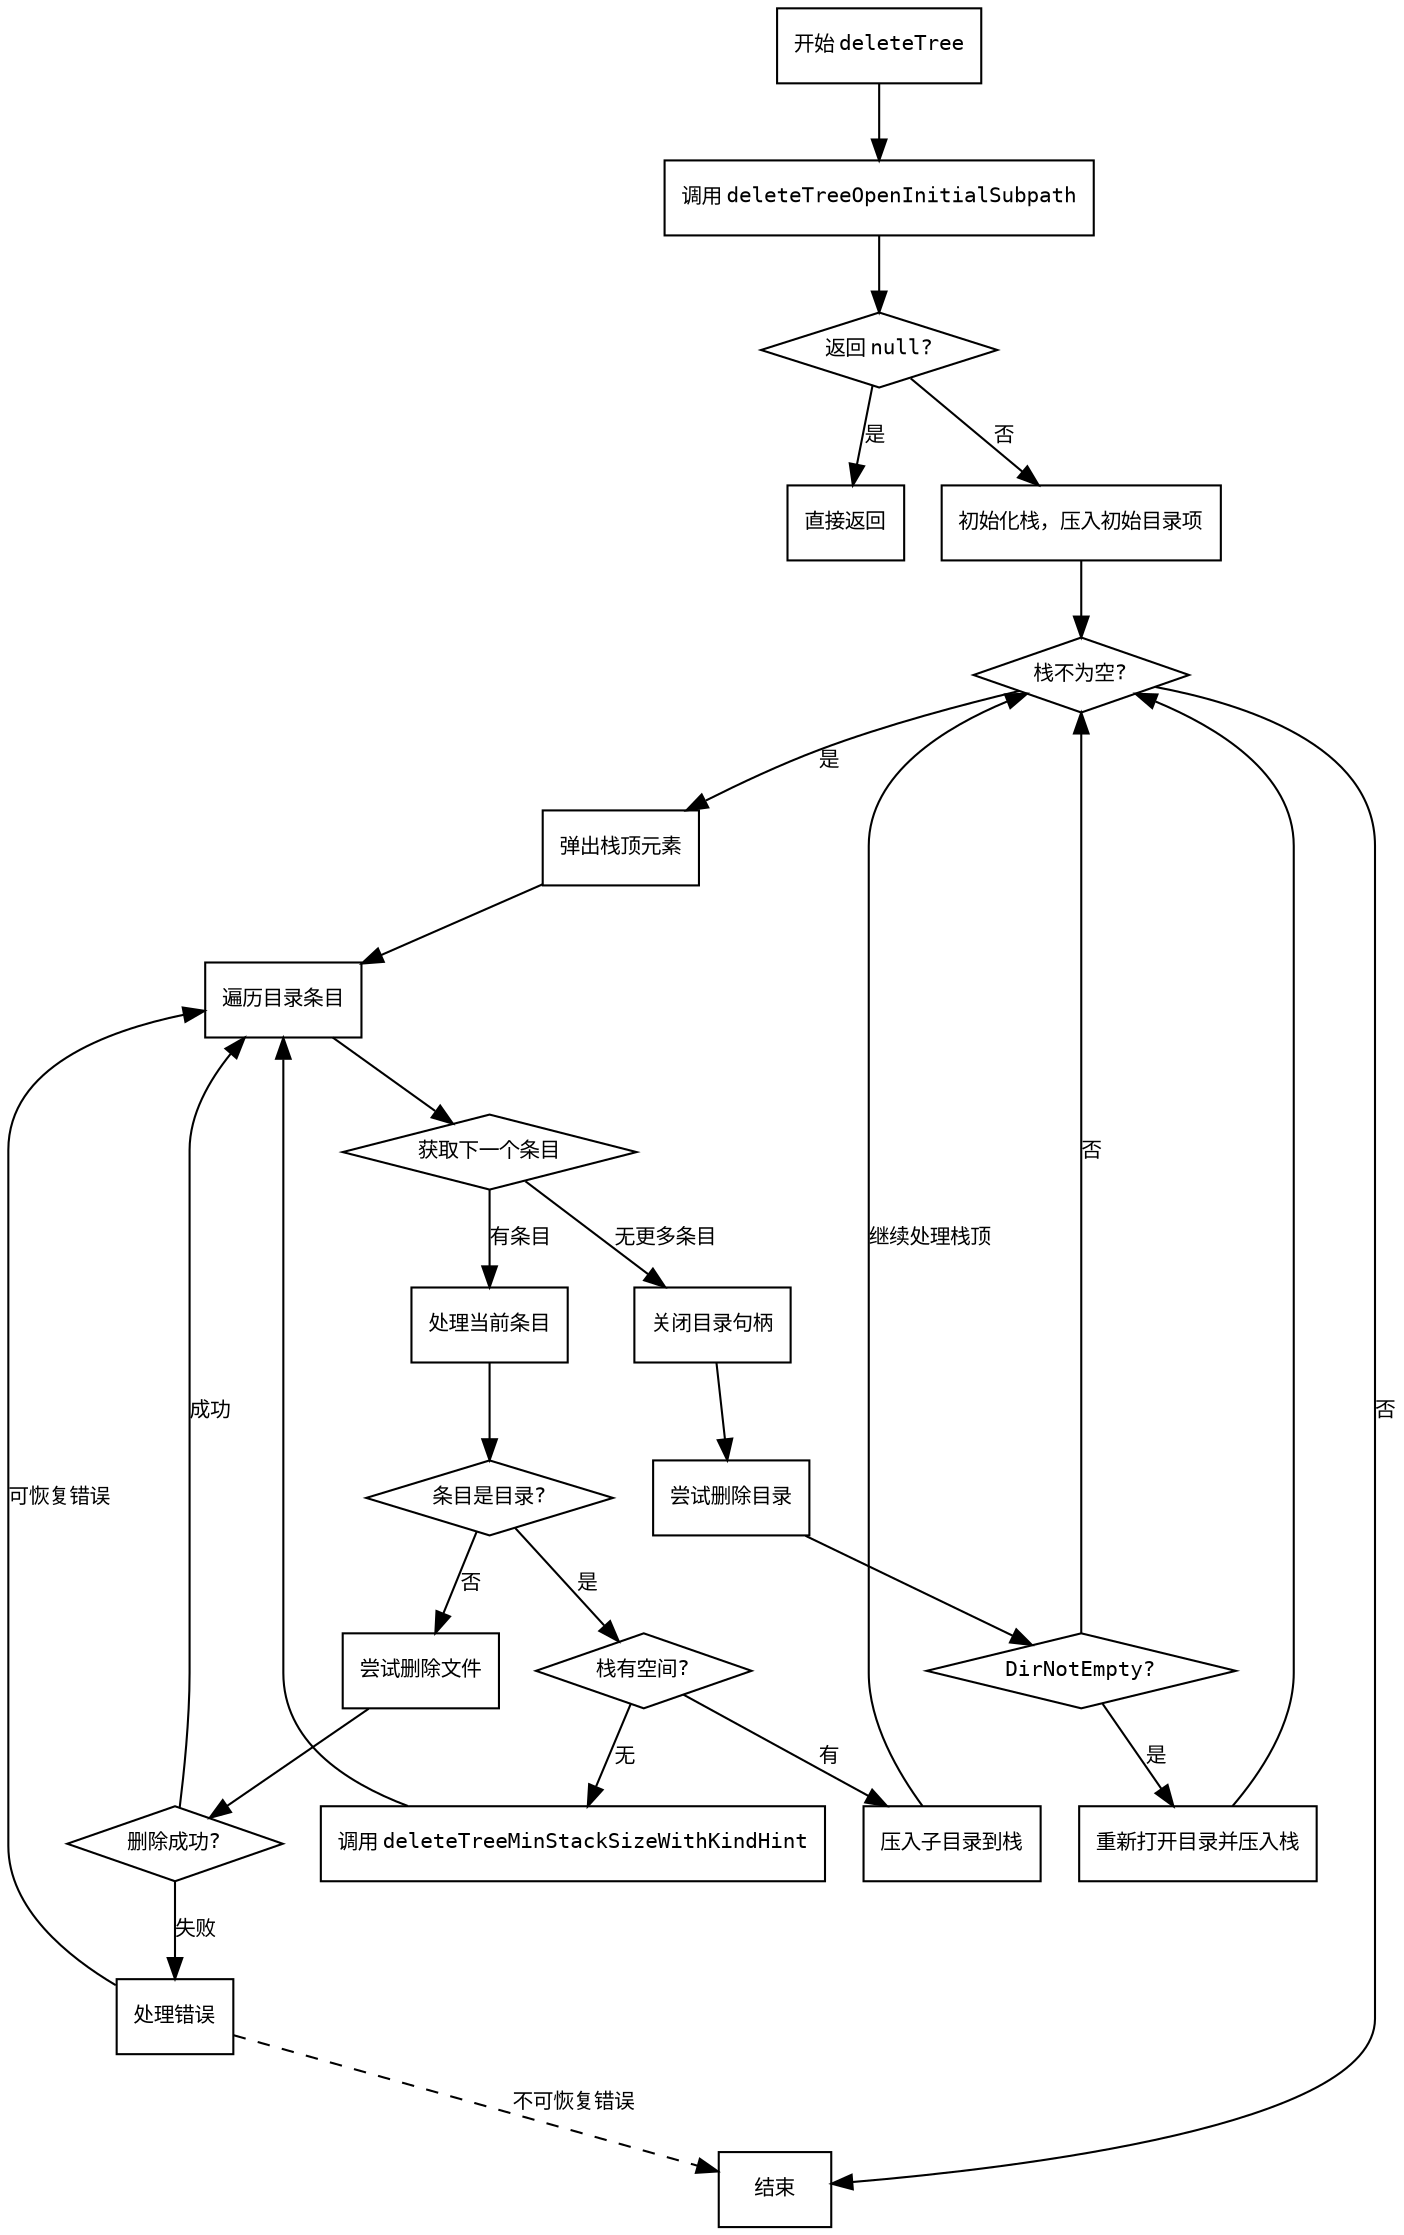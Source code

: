 
digraph deleteTree {
    node [shape=rectangle, fontname="Courier", fontsize=10];
    edge [fontname="Courier", fontsize=10];

    start [label="开始 deleteTree"];
    open_initial [label="调用 deleteTreeOpenInitialSubpath"];
    initial_null [label="返回 null?", shape=diamond];
    return_early [label="直接返回"];
    init_stack [label="初始化栈，压入初始目录项"];
    process_stack [label="栈不为空?", shape=diamond];
    pop_stack [label="弹出栈顶元素"];
    iterate_entry [label="遍历目录条目"];
    entry_exists [label="获取下一个条目", shape=diamond];
    handle_entry [label="处理当前条目"];
    is_directory [label="条目是目录?", shape=diamond];
    stack_capacity [label="栈有空间?", shape=diamond];
    push_stack [label="压入子目录到栈"];
    delete_min_stack [label="调用 deleteTreeMinStackSizeWithKindHint"];
    delete_file [label="尝试删除文件"];
    delete_success [label="删除成功?", shape=diamond];
    handle_errors [label="处理错误"];
    close_dir [label="关闭目录句柄"];
    delete_dir [label="尝试删除目录"];
    dir_not_empty [label="DirNotEmpty?", shape=diamond];
    retry_push [label="重新打开目录并压入栈"];
    end [label="结束"];

    start -> open_initial;
    open_initial -> initial_null;
    initial_null -> return_early [label="是"];
    initial_null -> init_stack [label="否"];
    init_stack -> process_stack;
    process_stack -> pop_stack [label="是"];
    pop_stack -> iterate_entry;
    iterate_entry -> entry_exists;
    entry_exists -> handle_entry [label="有条目"];
    entry_exists -> close_dir [label="无更多条目"];
    handle_entry -> is_directory;
    is_directory -> stack_capacity [label="是"];
    is_directory -> delete_file [label="否"];
    stack_capacity -> push_stack [label="有"];
    stack_capacity -> delete_min_stack [label="无"];
    push_stack -> process_stack [label="继续处理栈顶"];
    delete_min_stack -> iterate_entry;
    delete_file -> delete_success;
    delete_success -> iterate_entry [label="成功"];
    delete_success -> handle_errors [label="失败"];
    handle_errors -> iterate_entry [label="可恢复错误"];
    handle_errors -> end [label="不可恢复错误", style=dashed];
    close_dir -> delete_dir;
    delete_dir -> dir_not_empty;
    dir_not_empty -> retry_push [label="是"];
    dir_not_empty -> process_stack [label="否"];
    retry_push -> process_stack;
    process_stack -> end [label="否"];
}
